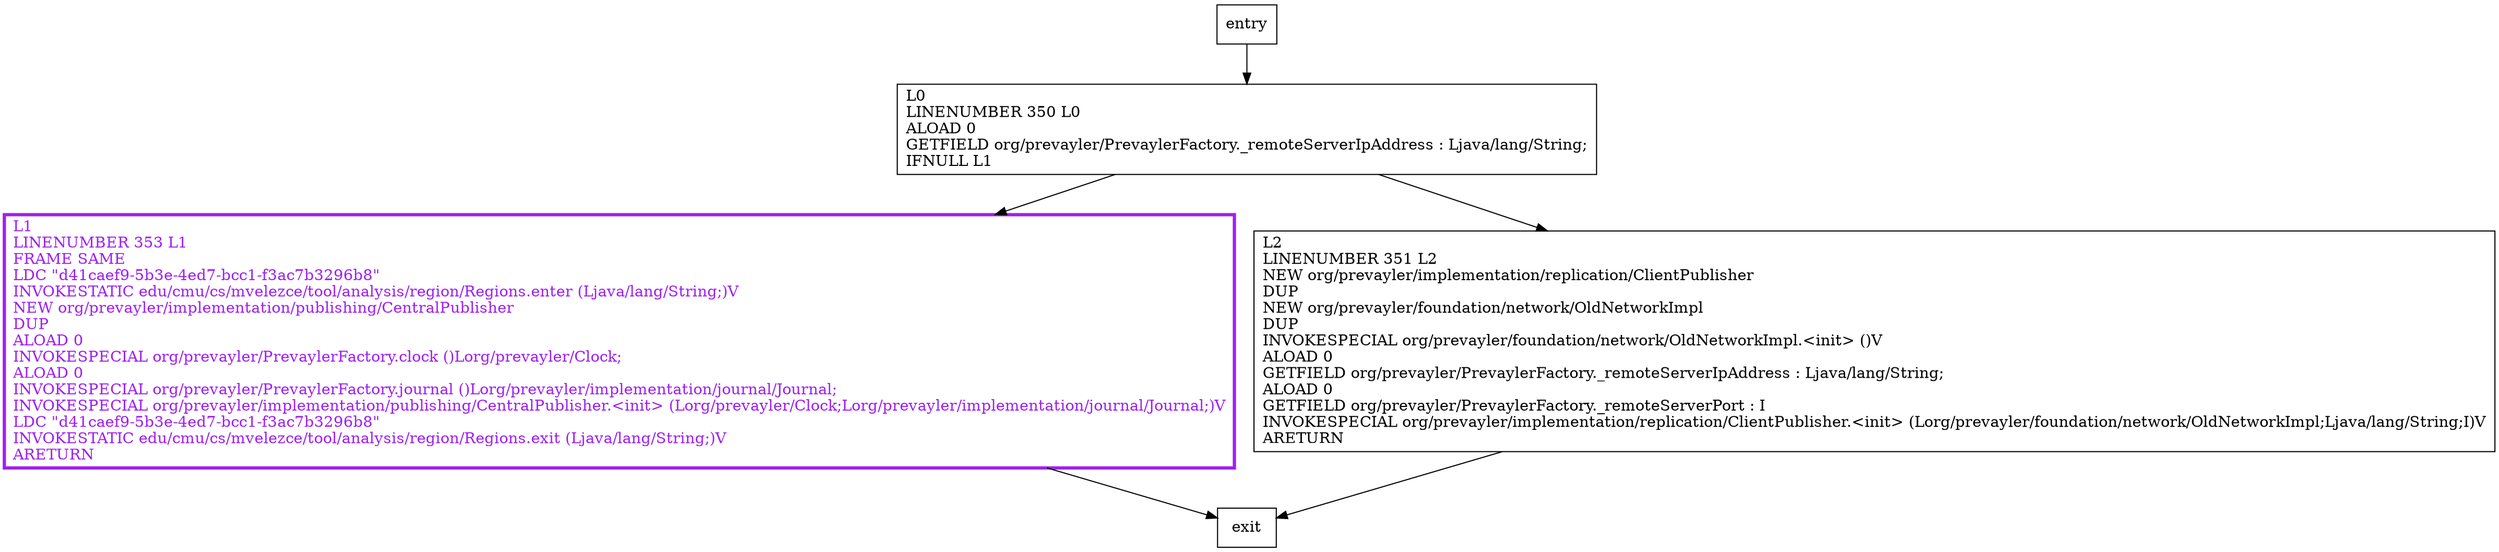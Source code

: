 digraph publisher {
node [shape=record];
914571389 [label="L0\lLINENUMBER 350 L0\lALOAD 0\lGETFIELD org/prevayler/PrevaylerFactory._remoteServerIpAddress : Ljava/lang/String;\lIFNULL L1\l"];
1499188241 [label="L1\lLINENUMBER 353 L1\lFRAME SAME\lLDC \"d41caef9-5b3e-4ed7-bcc1-f3ac7b3296b8\"\lINVOKESTATIC edu/cmu/cs/mvelezce/tool/analysis/region/Regions.enter (Ljava/lang/String;)V\lNEW org/prevayler/implementation/publishing/CentralPublisher\lDUP\lALOAD 0\lINVOKESPECIAL org/prevayler/PrevaylerFactory.clock ()Lorg/prevayler/Clock;\lALOAD 0\lINVOKESPECIAL org/prevayler/PrevaylerFactory.journal ()Lorg/prevayler/implementation/journal/Journal;\lINVOKESPECIAL org/prevayler/implementation/publishing/CentralPublisher.\<init\> (Lorg/prevayler/Clock;Lorg/prevayler/implementation/journal/Journal;)V\lLDC \"d41caef9-5b3e-4ed7-bcc1-f3ac7b3296b8\"\lINVOKESTATIC edu/cmu/cs/mvelezce/tool/analysis/region/Regions.exit (Ljava/lang/String;)V\lARETURN\l"];
275627871 [label="L2\lLINENUMBER 351 L2\lNEW org/prevayler/implementation/replication/ClientPublisher\lDUP\lNEW org/prevayler/foundation/network/OldNetworkImpl\lDUP\lINVOKESPECIAL org/prevayler/foundation/network/OldNetworkImpl.\<init\> ()V\lALOAD 0\lGETFIELD org/prevayler/PrevaylerFactory._remoteServerIpAddress : Ljava/lang/String;\lALOAD 0\lGETFIELD org/prevayler/PrevaylerFactory._remoteServerPort : I\lINVOKESPECIAL org/prevayler/implementation/replication/ClientPublisher.\<init\> (Lorg/prevayler/foundation/network/OldNetworkImpl;Ljava/lang/String;I)V\lARETURN\l"];
entry;
exit;
entry -> 914571389;
914571389 -> 1499188241;
914571389 -> 275627871;
1499188241 -> exit;
275627871 -> exit;
1499188241[fontcolor="purple", penwidth=3, color="purple"];
}
